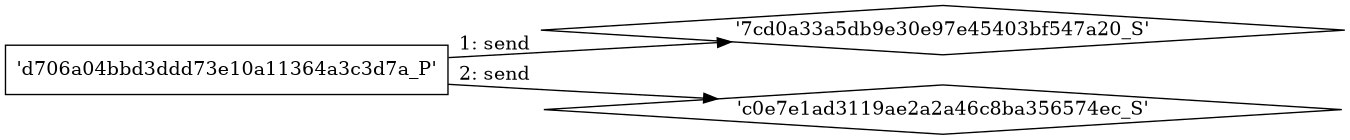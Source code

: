 digraph "D:\Learning\Paper\apt\基于CTI的攻击预警\Dataset\攻击图\ASGfromALLCTI\Vulnerability Spotlight Multiple vulnerabilities in phpGACL class.dot" {
rankdir="LR"
size="9"
fixedsize="false"
splines="true"
nodesep=0.3
ranksep=0
fontsize=10
overlap="scalexy"
engine= "neato"
	"'7cd0a33a5db9e30e97e45403bf547a20_S'" [node_type=Socket shape=diamond]
	"'d706a04bbd3ddd73e10a11364a3c3d7a_P'" [node_type=Process shape=box]
	"'d706a04bbd3ddd73e10a11364a3c3d7a_P'" -> "'7cd0a33a5db9e30e97e45403bf547a20_S'" [label="1: send"]
	"'c0e7e1ad3119ae2a2a46c8ba356574ec_S'" [node_type=Socket shape=diamond]
	"'d706a04bbd3ddd73e10a11364a3c3d7a_P'" [node_type=Process shape=box]
	"'d706a04bbd3ddd73e10a11364a3c3d7a_P'" -> "'c0e7e1ad3119ae2a2a46c8ba356574ec_S'" [label="2: send"]
}
